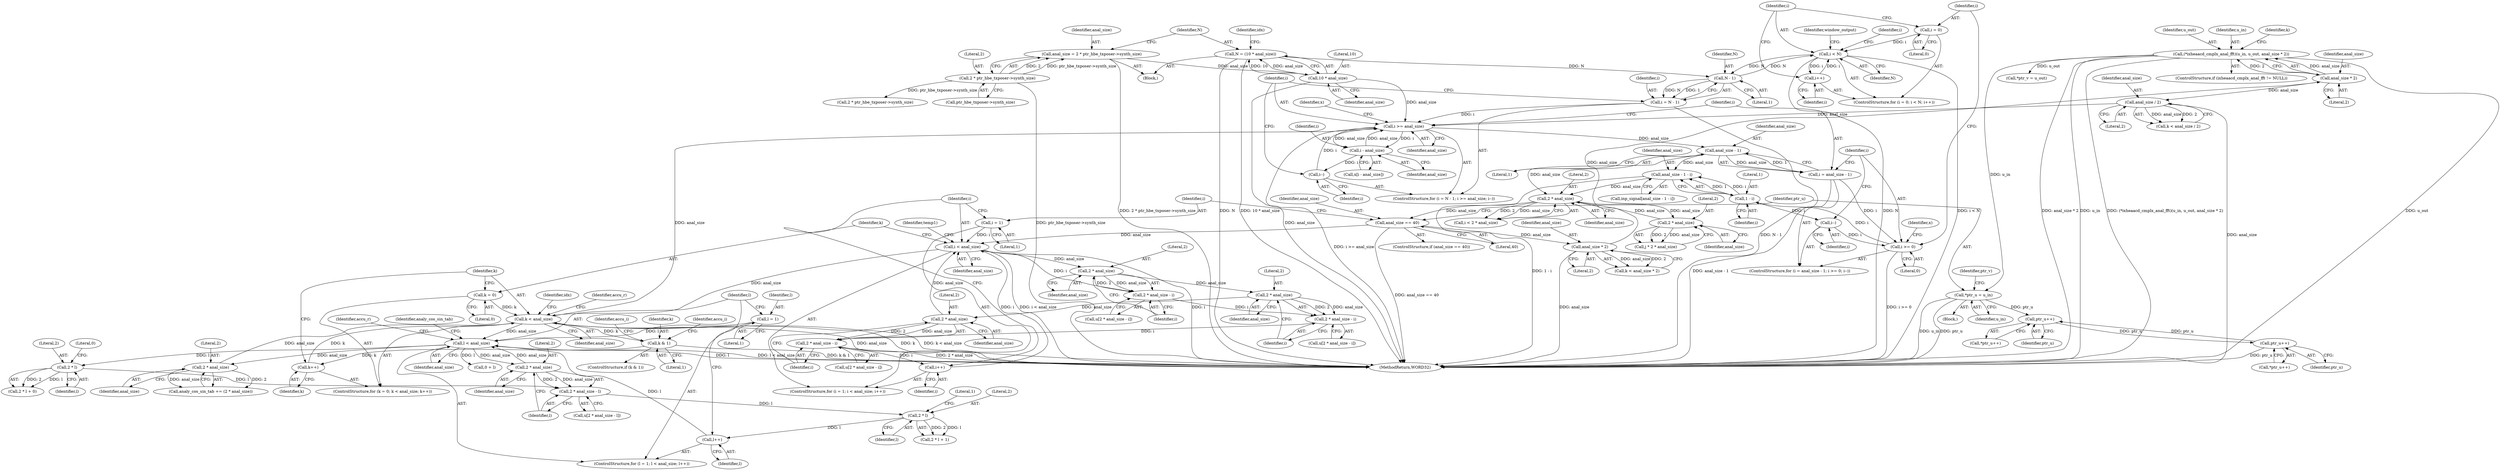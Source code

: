digraph "1_Android_04e8cd58f075bec5892e369c8deebca9c67e855c_2@pointer" {
"1000495" [label="(Call,ptr_u++)"];
"1000506" [label="(Call,ptr_u++)"];
"1000495" [label="(Call,ptr_u++)"];
"1000474" [label="(Call,*ptr_u = u_in)"];
"1000519" [label="(Call,(*ixheaacd_cmplx_anal_fft)(u_in, u_out, anal_size * 2))"];
"1000522" [label="(Call,anal_size * 2)"];
"1000487" [label="(Call,anal_size * 2)"];
"1000319" [label="(Call,anal_size == 40)"];
"1000281" [label="(Call,2 * anal_size)"];
"1000310" [label="(Call,2 * anal_size)"];
"1000234" [label="(Call,anal_size - 1)"];
"1000216" [label="(Call,i >= anal_size)"];
"1000211" [label="(Call,i = N - 1)"];
"1000213" [label="(Call,N - 1)"];
"1000258" [label="(Call,i < N)"];
"1000261" [label="(Call,i++)"];
"1000255" [label="(Call,i = 0)"];
"1000113" [label="(Call,N = (10 * anal_size))"];
"1000115" [label="(Call,10 * anal_size)"];
"1000105" [label="(Call,anal_size = 2 * ptr_hbe_txposer->synth_size)"];
"1000107" [label="(Call,2 * ptr_hbe_txposer->synth_size)"];
"1000219" [label="(Call,i--)"];
"1000228" [label="(Call,i - anal_size)"];
"1000535" [label="(Call,anal_size / 2)"];
"1000379" [label="(Call,k < anal_size)"];
"1000376" [label="(Call,k = 0)"];
"1000382" [label="(Call,k++)"];
"1000391" [label="(Call,k & 1)"];
"1000327" [label="(Call,i < anal_size)"];
"1000330" [label="(Call,i++)"];
"1000369" [label="(Call,2 * anal_size - i)"];
"1000370" [label="(Call,2 * anal_size)"];
"1000357" [label="(Call,2 * anal_size)"];
"1000343" [label="(Call,2 * anal_size)"];
"1000356" [label="(Call,2 * anal_size - i)"];
"1000342" [label="(Call,2 * anal_size - i)"];
"1000324" [label="(Call,i = 1)"];
"1000454" [label="(Call,2 * anal_size)"];
"1000410" [label="(Call,l < anal_size)"];
"1000407" [label="(Call,l = 1)"];
"1000413" [label="(Call,l++)"];
"1000448" [label="(Call,2 * l)"];
"1000440" [label="(Call,2 * anal_size - l)"];
"1000441" [label="(Call,2 * anal_size)"];
"1000429" [label="(Call,2 * l)"];
"1000249" [label="(Call,anal_size - 1 - i)"];
"1000251" [label="(Call,1 - i)"];
"1000237" [label="(Call,i >= 0)"];
"1000232" [label="(Call,i = anal_size - 1)"];
"1000240" [label="(Call,i--)"];
"1000241" [label="(Identifier,i)"];
"1000254" [label="(ControlStructure,for (i = 0; i < N; i++))"];
"1000231" [label="(ControlStructure,for (i = anal_size - 1; i >= 0; i--))"];
"1000229" [label="(Identifier,i)"];
"1000383" [label="(Identifier,k)"];
"1000494" [label="(Call,*ptr_u++)"];
"1000321" [label="(Literal,40)"];
"1000114" [label="(Identifier,N)"];
"1000452" [label="(Call,analy_cos_sin_tab += (2 * anal_size))"];
"1000256" [label="(Identifier,i)"];
"1000432" [label="(Literal,0)"];
"1000266" [label="(Identifier,window_output)"];
"1000108" [label="(Literal,2)"];
"1000495" [label="(Call,ptr_u++)"];
"1000249" [label="(Call,anal_size - 1 - i)"];
"1000262" [label="(Identifier,i)"];
"1000442" [label="(Literal,2)"];
"1000489" [label="(Literal,2)"];
"1000344" [label="(Literal,2)"];
"1000283" [label="(Identifier,anal_size)"];
"1000524" [label="(Literal,2)"];
"1000521" [label="(Identifier,u_out)"];
"1000210" [label="(ControlStructure,for (i = N - 1; i >= anal_size; i--))"];
"1000331" [label="(Identifier,i)"];
"1000487" [label="(Call,anal_size * 2)"];
"1000507" [label="(Identifier,ptr_u)"];
"1000522" [label="(Call,anal_size * 2)"];
"1000413" [label="(Call,l++)"];
"1000212" [label="(Identifier,i)"];
"1000455" [label="(Literal,2)"];
"1000410" [label="(Call,l < anal_size)"];
"1000370" [label="(Call,2 * anal_size)"];
"1000472" [label="(Block,)"];
"1000228" [label="(Call,i - anal_size)"];
"1000259" [label="(Identifier,i)"];
"1000234" [label="(Call,anal_size - 1)"];
"1000478" [label="(Call,*ptr_v = u_out)"];
"1000356" [label="(Call,2 * anal_size - i)"];
"1000120" [label="(Identifier,idx)"];
"1000319" [label="(Call,anal_size == 40)"];
"1000257" [label="(Literal,0)"];
"1000371" [label="(Literal,2)"];
"1000311" [label="(Literal,2)"];
"1000381" [label="(Identifier,anal_size)"];
"1000343" [label="(Call,2 * anal_size)"];
"1000219" [label="(Call,i--)"];
"1000377" [label="(Identifier,k)"];
"1000328" [label="(Identifier,i)"];
"1000323" [label="(ControlStructure,for (i = 1; i < anal_size; i++))"];
"1000230" [label="(Identifier,anal_size)"];
"1000505" [label="(Call,*ptr_u++)"];
"1000310" [label="(Call,2 * anal_size)"];
"1000450" [label="(Identifier,l)"];
"1000536" [label="(Identifier,anal_size)"];
"1000116" [label="(Literal,10)"];
"1000245" [label="(Identifier,x)"];
"1000329" [label="(Identifier,anal_size)"];
"1000474" [label="(Call,*ptr_u = u_in)"];
"1000393" [label="(Literal,1)"];
"1000325" [label="(Identifier,i)"];
"1000107" [label="(Call,2 * ptr_hbe_txposer->synth_size)"];
"1000451" [label="(Literal,1)"];
"1000407" [label="(Call,l = 1)"];
"1000479" [label="(Identifier,ptr_v)"];
"1000519" [label="(Call,(*ixheaacd_cmplx_anal_fft)(u_in, u_out, anal_size * 2))"];
"1000335" [label="(Identifier,temp1)"];
"1000226" [label="(Call,x[i - anal_size])"];
"1000476" [label="(Identifier,u_in)"];
"1000429" [label="(Call,2 * l)"];
"1000440" [label="(Call,2 * anal_size - l)"];
"1000261" [label="(Call,i++)"];
"1000358" [label="(Literal,2)"];
"1000406" [label="(ControlStructure,for (l = 1; l < anal_size; l++))"];
"1000533" [label="(Call,k < anal_size / 2)"];
"1000438" [label="(Call,u[2 * anal_size - l])"];
"1000308" [label="(Call,j * 2 * anal_size)"];
"1000216" [label="(Call,i >= anal_size)"];
"1000102" [label="(Block,)"];
"1000130" [label="(Identifier,idx)"];
"1000430" [label="(Literal,2)"];
"1000475" [label="(Identifier,ptr_u)"];
"1000247" [label="(Call,inp_signal[anal_size - 1 - i])"];
"1000367" [label="(Call,u[2 * anal_size - i])"];
"1000238" [label="(Identifier,i)"];
"1000535" [label="(Call,anal_size / 2)"];
"1000277" [label="(Identifier,i)"];
"1000117" [label="(Identifier,anal_size)"];
"1000376" [label="(Call,k = 0)"];
"1000250" [label="(Identifier,anal_size)"];
"1000106" [label="(Identifier,anal_size)"];
"1000392" [label="(Identifier,k)"];
"1000441" [label="(Call,2 * anal_size)"];
"1000260" [label="(Identifier,N)"];
"1000345" [label="(Identifier,anal_size)"];
"1000232" [label="(Call,i = anal_size - 1)"];
"1000380" [label="(Identifier,k)"];
"1000395" [label="(Identifier,accu_i)"];
"1000251" [label="(Call,1 - i)"];
"1000414" [label="(Identifier,l)"];
"1000318" [label="(ControlStructure,if (anal_size == 40))"];
"1000324" [label="(Call,i = 1)"];
"1000233" [label="(Identifier,i)"];
"1000375" [label="(ControlStructure,for (k = 0; k < anal_size; k++))"];
"1000444" [label="(Identifier,l)"];
"1000456" [label="(Identifier,anal_size)"];
"1000213" [label="(Call,N - 1)"];
"1000520" [label="(Identifier,u_in)"];
"1000186" [label="(Call,2 * ptr_hbe_txposer->synth_size)"];
"1000109" [label="(Call,ptr_hbe_txposer->synth_size)"];
"1000379" [label="(Call,k < anal_size)"];
"1000330" [label="(Call,i++)"];
"1000215" [label="(Literal,1)"];
"1000411" [label="(Identifier,l)"];
"1000326" [label="(Literal,1)"];
"1000454" [label="(Call,2 * anal_size)"];
"1000453" [label="(Identifier,analy_cos_sin_tab)"];
"1000523" [label="(Identifier,anal_size)"];
"1000537" [label="(Literal,2)"];
"1000391" [label="(Call,k & 1)"];
"1000217" [label="(Identifier,i)"];
"1000412" [label="(Identifier,anal_size)"];
"1000360" [label="(Identifier,i)"];
"1000417" [label="(Identifier,accu_r)"];
"1000423" [label="(Call,0 + l)"];
"1000220" [label="(Identifier,i)"];
"1000431" [label="(Identifier,l)"];
"1000382" [label="(Call,k++)"];
"1000390" [label="(ControlStructure,if (k & 1))"];
"1000258" [label="(Call,i < N)"];
"1000346" [label="(Identifier,i)"];
"1000531" [label="(Identifier,k)"];
"1000281" [label="(Call,2 * anal_size)"];
"1000428" [label="(Call,2 * l + 0)"];
"1000401" [label="(Identifier,accu_i)"];
"1000357" [label="(Call,2 * anal_size)"];
"1000373" [label="(Identifier,i)"];
"1000237" [label="(Call,i >= 0)"];
"1000113" [label="(Call,N = (10 * anal_size))"];
"1000235" [label="(Identifier,anal_size)"];
"1000485" [label="(Call,k < anal_size * 2)"];
"1000218" [label="(Identifier,anal_size)"];
"1000214" [label="(Identifier,N)"];
"1000448" [label="(Call,2 * l)"];
"1000327" [label="(Call,i < anal_size)"];
"1000488" [label="(Identifier,anal_size)"];
"1000496" [label="(Identifier,ptr_u)"];
"1000386" [label="(Identifier,accu_r)"];
"1000252" [label="(Literal,1)"];
"1000279" [label="(Call,i < 2 * anal_size)"];
"1000579" [label="(MethodReturn,WORD32)"];
"1000408" [label="(Identifier,l)"];
"1000224" [label="(Identifier,x)"];
"1000354" [label="(Call,u[2 * anal_size - i])"];
"1000447" [label="(Call,2 * l + 1)"];
"1000342" [label="(Call,2 * anal_size - i)"];
"1000369" [label="(Call,2 * anal_size - i)"];
"1000253" [label="(Identifier,i)"];
"1000372" [label="(Identifier,anal_size)"];
"1000506" [label="(Call,ptr_u++)"];
"1000236" [label="(Literal,1)"];
"1000115" [label="(Call,10 * anal_size)"];
"1000240" [label="(Call,i--)"];
"1000312" [label="(Identifier,anal_size)"];
"1000449" [label="(Literal,2)"];
"1000340" [label="(Call,u[2 * anal_size - i])"];
"1000282" [label="(Literal,2)"];
"1000105" [label="(Call,anal_size = 2 * ptr_hbe_txposer->synth_size)"];
"1000359" [label="(Identifier,anal_size)"];
"1000515" [label="(ControlStructure,if (ixheaacd_cmplx_anal_fft != NULL))"];
"1000378" [label="(Literal,0)"];
"1000409" [label="(Literal,1)"];
"1000320" [label="(Identifier,anal_size)"];
"1000255" [label="(Call,i = 0)"];
"1000443" [label="(Identifier,anal_size)"];
"1000211" [label="(Call,i = N - 1)"];
"1000239" [label="(Literal,0)"];
"1000495" -> "1000494"  [label="AST: "];
"1000495" -> "1000496"  [label="CFG: "];
"1000496" -> "1000495"  [label="AST: "];
"1000494" -> "1000495"  [label="CFG: "];
"1000506" -> "1000495"  [label="DDG: ptr_u"];
"1000474" -> "1000495"  [label="DDG: ptr_u"];
"1000495" -> "1000506"  [label="DDG: ptr_u"];
"1000506" -> "1000505"  [label="AST: "];
"1000506" -> "1000507"  [label="CFG: "];
"1000507" -> "1000506"  [label="AST: "];
"1000505" -> "1000506"  [label="CFG: "];
"1000506" -> "1000579"  [label="DDG: ptr_u"];
"1000474" -> "1000472"  [label="AST: "];
"1000474" -> "1000476"  [label="CFG: "];
"1000475" -> "1000474"  [label="AST: "];
"1000476" -> "1000474"  [label="AST: "];
"1000479" -> "1000474"  [label="CFG: "];
"1000474" -> "1000579"  [label="DDG: u_in"];
"1000474" -> "1000579"  [label="DDG: ptr_u"];
"1000519" -> "1000474"  [label="DDG: u_in"];
"1000519" -> "1000515"  [label="AST: "];
"1000519" -> "1000522"  [label="CFG: "];
"1000520" -> "1000519"  [label="AST: "];
"1000521" -> "1000519"  [label="AST: "];
"1000522" -> "1000519"  [label="AST: "];
"1000531" -> "1000519"  [label="CFG: "];
"1000519" -> "1000579"  [label="DDG: u_in"];
"1000519" -> "1000579"  [label="DDG: anal_size * 2"];
"1000519" -> "1000579"  [label="DDG: (*ixheaacd_cmplx_anal_fft)(u_in, u_out, anal_size * 2)"];
"1000519" -> "1000579"  [label="DDG: u_out"];
"1000519" -> "1000478"  [label="DDG: u_out"];
"1000522" -> "1000519"  [label="DDG: anal_size"];
"1000522" -> "1000519"  [label="DDG: 2"];
"1000522" -> "1000524"  [label="CFG: "];
"1000523" -> "1000522"  [label="AST: "];
"1000524" -> "1000522"  [label="AST: "];
"1000487" -> "1000522"  [label="DDG: anal_size"];
"1000522" -> "1000535"  [label="DDG: anal_size"];
"1000487" -> "1000485"  [label="AST: "];
"1000487" -> "1000489"  [label="CFG: "];
"1000488" -> "1000487"  [label="AST: "];
"1000489" -> "1000487"  [label="AST: "];
"1000485" -> "1000487"  [label="CFG: "];
"1000487" -> "1000579"  [label="DDG: anal_size"];
"1000487" -> "1000485"  [label="DDG: anal_size"];
"1000487" -> "1000485"  [label="DDG: 2"];
"1000319" -> "1000487"  [label="DDG: anal_size"];
"1000319" -> "1000318"  [label="AST: "];
"1000319" -> "1000321"  [label="CFG: "];
"1000320" -> "1000319"  [label="AST: "];
"1000321" -> "1000319"  [label="AST: "];
"1000325" -> "1000319"  [label="CFG: "];
"1000475" -> "1000319"  [label="CFG: "];
"1000319" -> "1000579"  [label="DDG: anal_size == 40"];
"1000281" -> "1000319"  [label="DDG: anal_size"];
"1000319" -> "1000327"  [label="DDG: anal_size"];
"1000281" -> "1000279"  [label="AST: "];
"1000281" -> "1000283"  [label="CFG: "];
"1000282" -> "1000281"  [label="AST: "];
"1000283" -> "1000281"  [label="AST: "];
"1000279" -> "1000281"  [label="CFG: "];
"1000281" -> "1000279"  [label="DDG: 2"];
"1000281" -> "1000279"  [label="DDG: anal_size"];
"1000310" -> "1000281"  [label="DDG: anal_size"];
"1000234" -> "1000281"  [label="DDG: anal_size"];
"1000249" -> "1000281"  [label="DDG: anal_size"];
"1000281" -> "1000310"  [label="DDG: anal_size"];
"1000310" -> "1000308"  [label="AST: "];
"1000310" -> "1000312"  [label="CFG: "];
"1000311" -> "1000310"  [label="AST: "];
"1000312" -> "1000310"  [label="AST: "];
"1000308" -> "1000310"  [label="CFG: "];
"1000310" -> "1000308"  [label="DDG: 2"];
"1000310" -> "1000308"  [label="DDG: anal_size"];
"1000234" -> "1000232"  [label="AST: "];
"1000234" -> "1000236"  [label="CFG: "];
"1000235" -> "1000234"  [label="AST: "];
"1000236" -> "1000234"  [label="AST: "];
"1000232" -> "1000234"  [label="CFG: "];
"1000234" -> "1000232"  [label="DDG: anal_size"];
"1000234" -> "1000232"  [label="DDG: 1"];
"1000216" -> "1000234"  [label="DDG: anal_size"];
"1000234" -> "1000249"  [label="DDG: anal_size"];
"1000216" -> "1000210"  [label="AST: "];
"1000216" -> "1000218"  [label="CFG: "];
"1000217" -> "1000216"  [label="AST: "];
"1000218" -> "1000216"  [label="AST: "];
"1000224" -> "1000216"  [label="CFG: "];
"1000233" -> "1000216"  [label="CFG: "];
"1000216" -> "1000579"  [label="DDG: i >= anal_size"];
"1000211" -> "1000216"  [label="DDG: i"];
"1000219" -> "1000216"  [label="DDG: i"];
"1000115" -> "1000216"  [label="DDG: anal_size"];
"1000535" -> "1000216"  [label="DDG: anal_size"];
"1000228" -> "1000216"  [label="DDG: anal_size"];
"1000379" -> "1000216"  [label="DDG: anal_size"];
"1000216" -> "1000228"  [label="DDG: i"];
"1000216" -> "1000228"  [label="DDG: anal_size"];
"1000211" -> "1000210"  [label="AST: "];
"1000211" -> "1000213"  [label="CFG: "];
"1000212" -> "1000211"  [label="AST: "];
"1000213" -> "1000211"  [label="AST: "];
"1000217" -> "1000211"  [label="CFG: "];
"1000211" -> "1000579"  [label="DDG: N - 1"];
"1000213" -> "1000211"  [label="DDG: N"];
"1000213" -> "1000211"  [label="DDG: 1"];
"1000213" -> "1000215"  [label="CFG: "];
"1000214" -> "1000213"  [label="AST: "];
"1000215" -> "1000213"  [label="AST: "];
"1000258" -> "1000213"  [label="DDG: N"];
"1000113" -> "1000213"  [label="DDG: N"];
"1000213" -> "1000258"  [label="DDG: N"];
"1000258" -> "1000254"  [label="AST: "];
"1000258" -> "1000260"  [label="CFG: "];
"1000259" -> "1000258"  [label="AST: "];
"1000260" -> "1000258"  [label="AST: "];
"1000266" -> "1000258"  [label="CFG: "];
"1000277" -> "1000258"  [label="CFG: "];
"1000258" -> "1000579"  [label="DDG: N"];
"1000258" -> "1000579"  [label="DDG: i < N"];
"1000261" -> "1000258"  [label="DDG: i"];
"1000255" -> "1000258"  [label="DDG: i"];
"1000258" -> "1000261"  [label="DDG: i"];
"1000261" -> "1000254"  [label="AST: "];
"1000261" -> "1000262"  [label="CFG: "];
"1000262" -> "1000261"  [label="AST: "];
"1000259" -> "1000261"  [label="CFG: "];
"1000255" -> "1000254"  [label="AST: "];
"1000255" -> "1000257"  [label="CFG: "];
"1000256" -> "1000255"  [label="AST: "];
"1000257" -> "1000255"  [label="AST: "];
"1000259" -> "1000255"  [label="CFG: "];
"1000113" -> "1000102"  [label="AST: "];
"1000113" -> "1000115"  [label="CFG: "];
"1000114" -> "1000113"  [label="AST: "];
"1000115" -> "1000113"  [label="AST: "];
"1000120" -> "1000113"  [label="CFG: "];
"1000113" -> "1000579"  [label="DDG: N"];
"1000113" -> "1000579"  [label="DDG: 10 * anal_size"];
"1000115" -> "1000113"  [label="DDG: 10"];
"1000115" -> "1000113"  [label="DDG: anal_size"];
"1000115" -> "1000117"  [label="CFG: "];
"1000116" -> "1000115"  [label="AST: "];
"1000117" -> "1000115"  [label="AST: "];
"1000115" -> "1000579"  [label="DDG: anal_size"];
"1000105" -> "1000115"  [label="DDG: anal_size"];
"1000105" -> "1000102"  [label="AST: "];
"1000105" -> "1000107"  [label="CFG: "];
"1000106" -> "1000105"  [label="AST: "];
"1000107" -> "1000105"  [label="AST: "];
"1000114" -> "1000105"  [label="CFG: "];
"1000105" -> "1000579"  [label="DDG: 2 * ptr_hbe_txposer->synth_size"];
"1000107" -> "1000105"  [label="DDG: 2"];
"1000107" -> "1000105"  [label="DDG: ptr_hbe_txposer->synth_size"];
"1000107" -> "1000109"  [label="CFG: "];
"1000108" -> "1000107"  [label="AST: "];
"1000109" -> "1000107"  [label="AST: "];
"1000107" -> "1000579"  [label="DDG: ptr_hbe_txposer->synth_size"];
"1000107" -> "1000186"  [label="DDG: ptr_hbe_txposer->synth_size"];
"1000219" -> "1000210"  [label="AST: "];
"1000219" -> "1000220"  [label="CFG: "];
"1000220" -> "1000219"  [label="AST: "];
"1000217" -> "1000219"  [label="CFG: "];
"1000228" -> "1000219"  [label="DDG: i"];
"1000228" -> "1000226"  [label="AST: "];
"1000228" -> "1000230"  [label="CFG: "];
"1000229" -> "1000228"  [label="AST: "];
"1000230" -> "1000228"  [label="AST: "];
"1000226" -> "1000228"  [label="CFG: "];
"1000535" -> "1000533"  [label="AST: "];
"1000535" -> "1000537"  [label="CFG: "];
"1000536" -> "1000535"  [label="AST: "];
"1000537" -> "1000535"  [label="AST: "];
"1000533" -> "1000535"  [label="CFG: "];
"1000535" -> "1000579"  [label="DDG: anal_size"];
"1000535" -> "1000533"  [label="DDG: anal_size"];
"1000535" -> "1000533"  [label="DDG: 2"];
"1000379" -> "1000375"  [label="AST: "];
"1000379" -> "1000381"  [label="CFG: "];
"1000380" -> "1000379"  [label="AST: "];
"1000381" -> "1000379"  [label="AST: "];
"1000386" -> "1000379"  [label="CFG: "];
"1000130" -> "1000379"  [label="CFG: "];
"1000379" -> "1000579"  [label="DDG: k"];
"1000379" -> "1000579"  [label="DDG: k < anal_size"];
"1000379" -> "1000579"  [label="DDG: anal_size"];
"1000376" -> "1000379"  [label="DDG: k"];
"1000382" -> "1000379"  [label="DDG: k"];
"1000327" -> "1000379"  [label="DDG: anal_size"];
"1000454" -> "1000379"  [label="DDG: anal_size"];
"1000379" -> "1000391"  [label="DDG: k"];
"1000379" -> "1000410"  [label="DDG: anal_size"];
"1000376" -> "1000375"  [label="AST: "];
"1000376" -> "1000378"  [label="CFG: "];
"1000377" -> "1000376"  [label="AST: "];
"1000378" -> "1000376"  [label="AST: "];
"1000380" -> "1000376"  [label="CFG: "];
"1000382" -> "1000375"  [label="AST: "];
"1000382" -> "1000383"  [label="CFG: "];
"1000383" -> "1000382"  [label="AST: "];
"1000380" -> "1000382"  [label="CFG: "];
"1000391" -> "1000382"  [label="DDG: k"];
"1000391" -> "1000390"  [label="AST: "];
"1000391" -> "1000393"  [label="CFG: "];
"1000392" -> "1000391"  [label="AST: "];
"1000393" -> "1000391"  [label="AST: "];
"1000395" -> "1000391"  [label="CFG: "];
"1000401" -> "1000391"  [label="CFG: "];
"1000391" -> "1000579"  [label="DDG: k & 1"];
"1000327" -> "1000323"  [label="AST: "];
"1000327" -> "1000329"  [label="CFG: "];
"1000328" -> "1000327"  [label="AST: "];
"1000329" -> "1000327"  [label="AST: "];
"1000335" -> "1000327"  [label="CFG: "];
"1000377" -> "1000327"  [label="CFG: "];
"1000327" -> "1000579"  [label="DDG: i"];
"1000327" -> "1000579"  [label="DDG: i < anal_size"];
"1000330" -> "1000327"  [label="DDG: i"];
"1000324" -> "1000327"  [label="DDG: i"];
"1000370" -> "1000327"  [label="DDG: anal_size"];
"1000327" -> "1000343"  [label="DDG: anal_size"];
"1000327" -> "1000342"  [label="DDG: i"];
"1000330" -> "1000323"  [label="AST: "];
"1000330" -> "1000331"  [label="CFG: "];
"1000331" -> "1000330"  [label="AST: "];
"1000328" -> "1000330"  [label="CFG: "];
"1000369" -> "1000330"  [label="DDG: i"];
"1000369" -> "1000367"  [label="AST: "];
"1000369" -> "1000373"  [label="CFG: "];
"1000370" -> "1000369"  [label="AST: "];
"1000373" -> "1000369"  [label="AST: "];
"1000367" -> "1000369"  [label="CFG: "];
"1000369" -> "1000579"  [label="DDG: 2 * anal_size"];
"1000370" -> "1000369"  [label="DDG: 2"];
"1000370" -> "1000369"  [label="DDG: anal_size"];
"1000356" -> "1000369"  [label="DDG: i"];
"1000370" -> "1000372"  [label="CFG: "];
"1000371" -> "1000370"  [label="AST: "];
"1000372" -> "1000370"  [label="AST: "];
"1000373" -> "1000370"  [label="CFG: "];
"1000357" -> "1000370"  [label="DDG: anal_size"];
"1000357" -> "1000356"  [label="AST: "];
"1000357" -> "1000359"  [label="CFG: "];
"1000358" -> "1000357"  [label="AST: "];
"1000359" -> "1000357"  [label="AST: "];
"1000360" -> "1000357"  [label="CFG: "];
"1000357" -> "1000356"  [label="DDG: 2"];
"1000357" -> "1000356"  [label="DDG: anal_size"];
"1000343" -> "1000357"  [label="DDG: anal_size"];
"1000343" -> "1000342"  [label="AST: "];
"1000343" -> "1000345"  [label="CFG: "];
"1000344" -> "1000343"  [label="AST: "];
"1000345" -> "1000343"  [label="AST: "];
"1000346" -> "1000343"  [label="CFG: "];
"1000343" -> "1000342"  [label="DDG: 2"];
"1000343" -> "1000342"  [label="DDG: anal_size"];
"1000356" -> "1000354"  [label="AST: "];
"1000356" -> "1000360"  [label="CFG: "];
"1000360" -> "1000356"  [label="AST: "];
"1000354" -> "1000356"  [label="CFG: "];
"1000342" -> "1000356"  [label="DDG: i"];
"1000342" -> "1000340"  [label="AST: "];
"1000342" -> "1000346"  [label="CFG: "];
"1000346" -> "1000342"  [label="AST: "];
"1000340" -> "1000342"  [label="CFG: "];
"1000324" -> "1000323"  [label="AST: "];
"1000324" -> "1000326"  [label="CFG: "];
"1000325" -> "1000324"  [label="AST: "];
"1000326" -> "1000324"  [label="AST: "];
"1000328" -> "1000324"  [label="CFG: "];
"1000454" -> "1000452"  [label="AST: "];
"1000454" -> "1000456"  [label="CFG: "];
"1000455" -> "1000454"  [label="AST: "];
"1000456" -> "1000454"  [label="AST: "];
"1000452" -> "1000454"  [label="CFG: "];
"1000454" -> "1000452"  [label="DDG: 2"];
"1000454" -> "1000452"  [label="DDG: anal_size"];
"1000410" -> "1000454"  [label="DDG: anal_size"];
"1000410" -> "1000406"  [label="AST: "];
"1000410" -> "1000412"  [label="CFG: "];
"1000411" -> "1000410"  [label="AST: "];
"1000412" -> "1000410"  [label="AST: "];
"1000417" -> "1000410"  [label="CFG: "];
"1000453" -> "1000410"  [label="CFG: "];
"1000410" -> "1000579"  [label="DDG: l"];
"1000410" -> "1000579"  [label="DDG: l < anal_size"];
"1000407" -> "1000410"  [label="DDG: l"];
"1000413" -> "1000410"  [label="DDG: l"];
"1000441" -> "1000410"  [label="DDG: anal_size"];
"1000410" -> "1000423"  [label="DDG: l"];
"1000410" -> "1000429"  [label="DDG: l"];
"1000410" -> "1000441"  [label="DDG: anal_size"];
"1000407" -> "1000406"  [label="AST: "];
"1000407" -> "1000409"  [label="CFG: "];
"1000408" -> "1000407"  [label="AST: "];
"1000409" -> "1000407"  [label="AST: "];
"1000411" -> "1000407"  [label="CFG: "];
"1000413" -> "1000406"  [label="AST: "];
"1000413" -> "1000414"  [label="CFG: "];
"1000414" -> "1000413"  [label="AST: "];
"1000411" -> "1000413"  [label="CFG: "];
"1000448" -> "1000413"  [label="DDG: l"];
"1000448" -> "1000447"  [label="AST: "];
"1000448" -> "1000450"  [label="CFG: "];
"1000449" -> "1000448"  [label="AST: "];
"1000450" -> "1000448"  [label="AST: "];
"1000451" -> "1000448"  [label="CFG: "];
"1000448" -> "1000447"  [label="DDG: 2"];
"1000448" -> "1000447"  [label="DDG: l"];
"1000440" -> "1000448"  [label="DDG: l"];
"1000440" -> "1000438"  [label="AST: "];
"1000440" -> "1000444"  [label="CFG: "];
"1000441" -> "1000440"  [label="AST: "];
"1000444" -> "1000440"  [label="AST: "];
"1000438" -> "1000440"  [label="CFG: "];
"1000441" -> "1000440"  [label="DDG: 2"];
"1000441" -> "1000440"  [label="DDG: anal_size"];
"1000429" -> "1000440"  [label="DDG: l"];
"1000441" -> "1000443"  [label="CFG: "];
"1000442" -> "1000441"  [label="AST: "];
"1000443" -> "1000441"  [label="AST: "];
"1000444" -> "1000441"  [label="CFG: "];
"1000429" -> "1000428"  [label="AST: "];
"1000429" -> "1000431"  [label="CFG: "];
"1000430" -> "1000429"  [label="AST: "];
"1000431" -> "1000429"  [label="AST: "];
"1000432" -> "1000429"  [label="CFG: "];
"1000429" -> "1000428"  [label="DDG: 2"];
"1000429" -> "1000428"  [label="DDG: l"];
"1000249" -> "1000247"  [label="AST: "];
"1000249" -> "1000251"  [label="CFG: "];
"1000250" -> "1000249"  [label="AST: "];
"1000251" -> "1000249"  [label="AST: "];
"1000247" -> "1000249"  [label="CFG: "];
"1000249" -> "1000579"  [label="DDG: 1 - i"];
"1000251" -> "1000249"  [label="DDG: 1"];
"1000251" -> "1000249"  [label="DDG: i"];
"1000251" -> "1000253"  [label="CFG: "];
"1000252" -> "1000251"  [label="AST: "];
"1000253" -> "1000251"  [label="AST: "];
"1000251" -> "1000240"  [label="DDG: i"];
"1000237" -> "1000251"  [label="DDG: i"];
"1000237" -> "1000231"  [label="AST: "];
"1000237" -> "1000239"  [label="CFG: "];
"1000238" -> "1000237"  [label="AST: "];
"1000239" -> "1000237"  [label="AST: "];
"1000245" -> "1000237"  [label="CFG: "];
"1000256" -> "1000237"  [label="CFG: "];
"1000237" -> "1000579"  [label="DDG: i >= 0"];
"1000232" -> "1000237"  [label="DDG: i"];
"1000240" -> "1000237"  [label="DDG: i"];
"1000232" -> "1000231"  [label="AST: "];
"1000233" -> "1000232"  [label="AST: "];
"1000238" -> "1000232"  [label="CFG: "];
"1000232" -> "1000579"  [label="DDG: anal_size - 1"];
"1000240" -> "1000231"  [label="AST: "];
"1000240" -> "1000241"  [label="CFG: "];
"1000241" -> "1000240"  [label="AST: "];
"1000238" -> "1000240"  [label="CFG: "];
}

